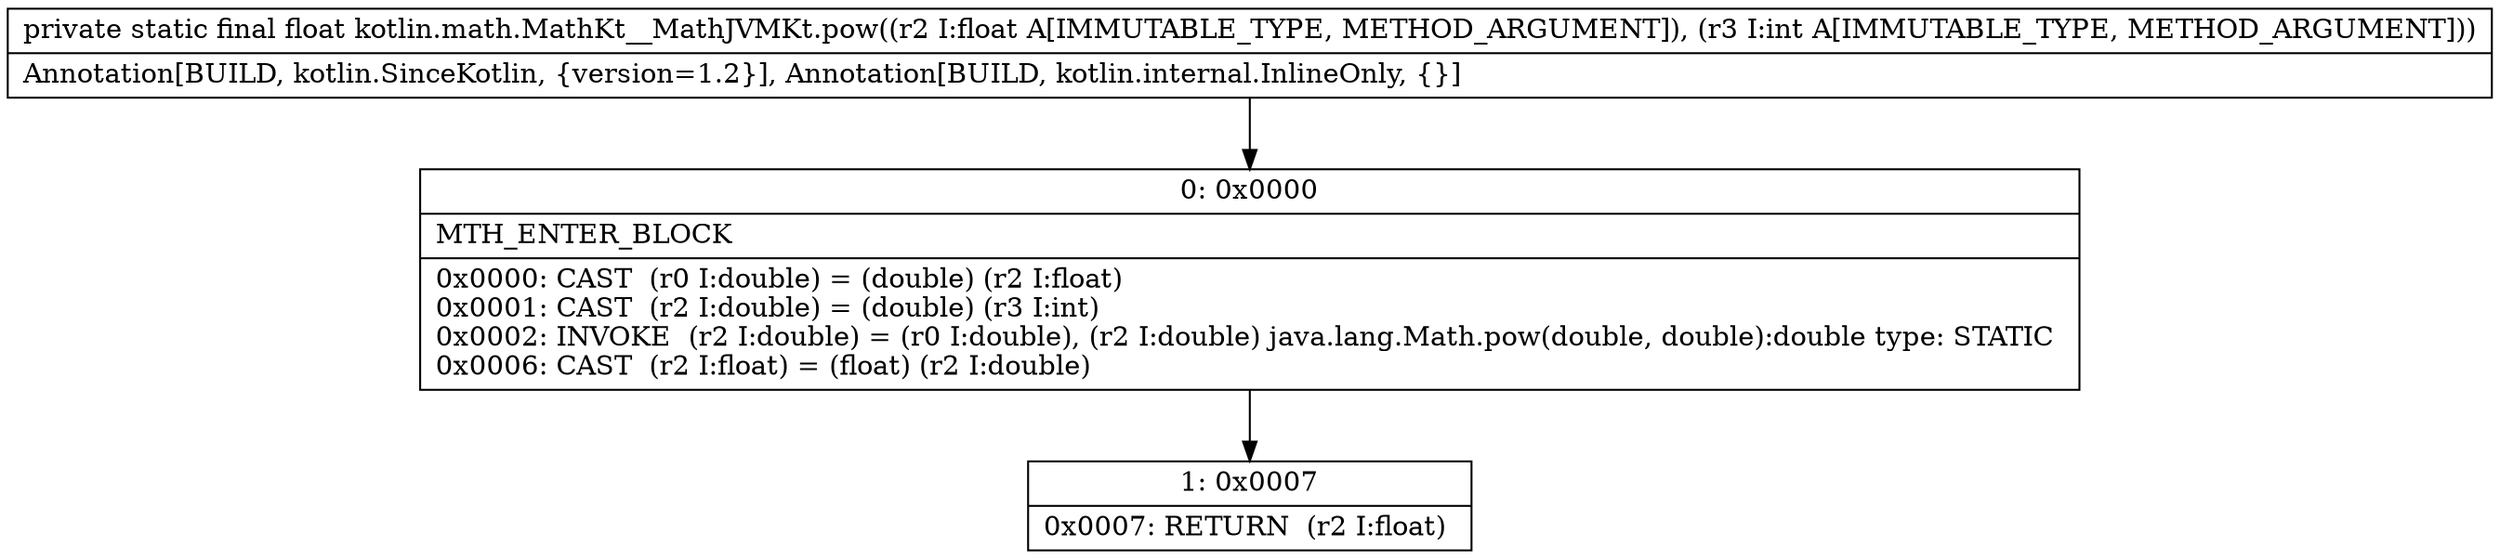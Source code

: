 digraph "CFG forkotlin.math.MathKt__MathJVMKt.pow(FI)F" {
Node_0 [shape=record,label="{0\:\ 0x0000|MTH_ENTER_BLOCK\l|0x0000: CAST  (r0 I:double) = (double) (r2 I:float) \l0x0001: CAST  (r2 I:double) = (double) (r3 I:int) \l0x0002: INVOKE  (r2 I:double) = (r0 I:double), (r2 I:double) java.lang.Math.pow(double, double):double type: STATIC \l0x0006: CAST  (r2 I:float) = (float) (r2 I:double) \l}"];
Node_1 [shape=record,label="{1\:\ 0x0007|0x0007: RETURN  (r2 I:float) \l}"];
MethodNode[shape=record,label="{private static final float kotlin.math.MathKt__MathJVMKt.pow((r2 I:float A[IMMUTABLE_TYPE, METHOD_ARGUMENT]), (r3 I:int A[IMMUTABLE_TYPE, METHOD_ARGUMENT]))  | Annotation[BUILD, kotlin.SinceKotlin, \{version=1.2\}], Annotation[BUILD, kotlin.internal.InlineOnly, \{\}]\l}"];
MethodNode -> Node_0;
Node_0 -> Node_1;
}

